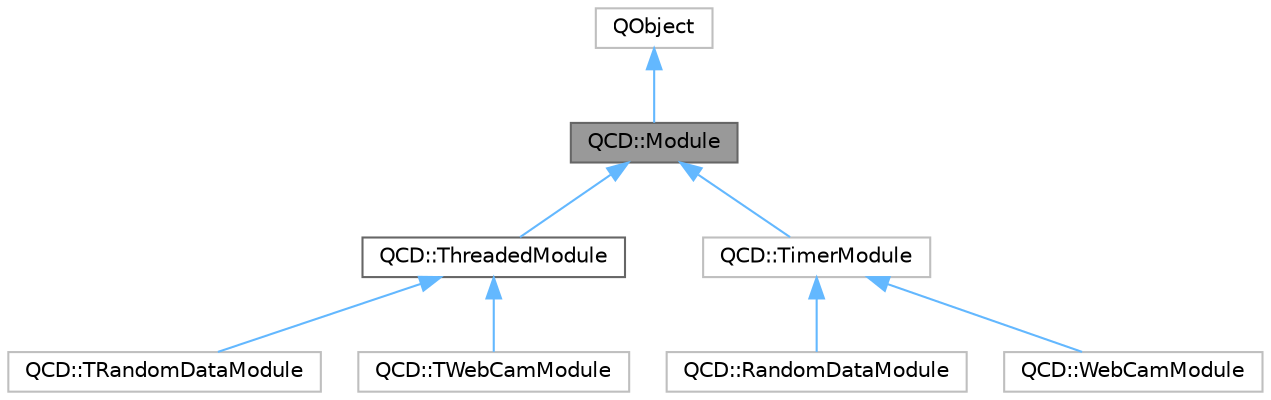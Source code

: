 digraph "QCD::Module"
{
 // LATEX_PDF_SIZE
  bgcolor="transparent";
  edge [fontname=Helvetica,fontsize=10,labelfontname=Helvetica,labelfontsize=10];
  node [fontname=Helvetica,fontsize=10,shape=box,height=0.2,width=0.4];
  Node1 [label="QCD::Module",height=0.2,width=0.4,color="gray40", fillcolor="grey60", style="filled", fontcolor="black",tooltip=" "];
  Node2 -> Node1 [dir="back",color="steelblue1",style="solid"];
  Node2 [label="QObject",height=0.2,width=0.4,color="grey75", fillcolor="white", style="filled",tooltip=" "];
  Node1 -> Node3 [dir="back",color="steelblue1",style="solid"];
  Node3 [label="QCD::ThreadedModule",height=0.2,width=0.4,color="gray40", fillcolor="white", style="filled",URL="$classQCD_1_1ThreadedModule.html",tooltip="Base class for all threaded modules."];
  Node3 -> Node4 [dir="back",color="steelblue1",style="solid"];
  Node4 [label="QCD::TRandomDataModule",height=0.2,width=0.4,color="grey75", fillcolor="white", style="filled",URL="$classQCD_1_1TRandomDataModule.html",tooltip=" "];
  Node3 -> Node5 [dir="back",color="steelblue1",style="solid"];
  Node5 [label="QCD::TWebCamModule",height=0.2,width=0.4,color="grey75", fillcolor="white", style="filled",URL="$classQCD_1_1TWebCamModule.html",tooltip=" "];
  Node1 -> Node6 [dir="back",color="steelblue1",style="solid"];
  Node6 [label="QCD::TimerModule",height=0.2,width=0.4,color="grey75", fillcolor="white", style="filled",URL="$classQCD_1_1TimerModule.html",tooltip=" "];
  Node6 -> Node7 [dir="back",color="steelblue1",style="solid"];
  Node7 [label="QCD::RandomDataModule",height=0.2,width=0.4,color="grey75", fillcolor="white", style="filled",URL="$classQCD_1_1RandomDataModule.html",tooltip=" "];
  Node6 -> Node8 [dir="back",color="steelblue1",style="solid"];
  Node8 [label="QCD::WebCamModule",height=0.2,width=0.4,color="grey75", fillcolor="white", style="filled",URL="$classQCD_1_1WebCamModule.html",tooltip=" "];
}

